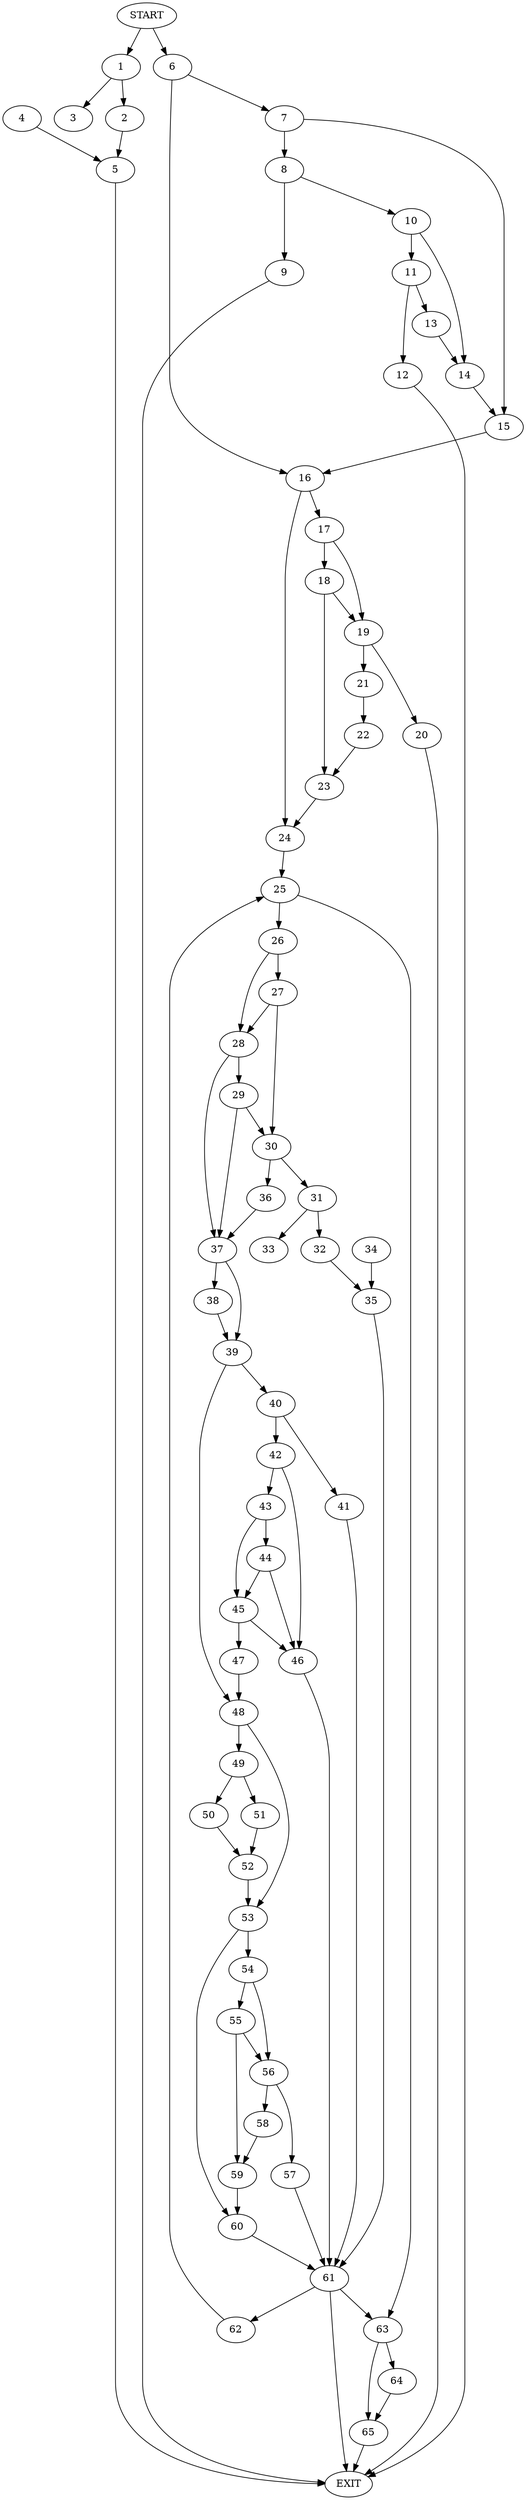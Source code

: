 digraph { 
0 [label="START"];
1;
2;
3;
4;
5;
6;
7;
8;
9;
10;
11;
12;
13;
14;
15;
16;
17;
18;
19;
20;
21;
22;
23;
24;
25;
26;
27;
28;
29;
30;
31;
32;
33;
34;
35;
36;
37;
38;
39;
40;
41;
42;
43;
44;
45;
46;
47;
48;
49;
50;
51;
52;
53;
54;
55;
56;
57;
58;
59;
60;
61;
62;
63;
64;
65;
66[label="EXIT"];
0 -> 1;
0 -> 6;
1 -> 2;
1 -> 3;
2 -> 5;
4 -> 5;
5 -> 66;
6 -> 7;
6 -> 16;
7 -> 8;
7 -> 15;
8 -> 9;
8 -> 10;
9 -> 66;
10 -> 11;
10 -> 14;
11 -> 12;
11 -> 13;
12 -> 66;
13 -> 14;
14 -> 15;
15 -> 16;
16 -> 17;
16 -> 24;
17 -> 18;
17 -> 19;
18 -> 19;
18 -> 23;
19 -> 21;
19 -> 20;
20 -> 66;
21 -> 22;
22 -> 23;
23 -> 24;
24 -> 25;
25 -> 26;
25 -> 63;
26 -> 27;
26 -> 28;
27 -> 30;
27 -> 28;
28 -> 29;
28 -> 37;
29 -> 30;
29 -> 37;
30 -> 31;
30 -> 36;
31 -> 32;
31 -> 33;
32 -> 35;
34 -> 35;
35 -> 61;
36 -> 37;
37 -> 38;
37 -> 39;
38 -> 39;
39 -> 40;
39 -> 48;
40 -> 41;
40 -> 42;
41 -> 61;
42 -> 46;
42 -> 43;
43 -> 44;
43 -> 45;
44 -> 45;
44 -> 46;
45 -> 46;
45 -> 47;
46 -> 61;
47 -> 48;
48 -> 49;
48 -> 53;
49 -> 50;
49 -> 51;
50 -> 52;
51 -> 52;
52 -> 53;
53 -> 54;
53 -> 60;
54 -> 55;
54 -> 56;
55 -> 56;
55 -> 59;
56 -> 58;
56 -> 57;
57 -> 61;
58 -> 59;
59 -> 60;
60 -> 61;
61 -> 66;
61 -> 62;
61:s2 -> 63;
62 -> 25;
63 -> 64;
63 -> 65;
64 -> 65;
65 -> 66;
}